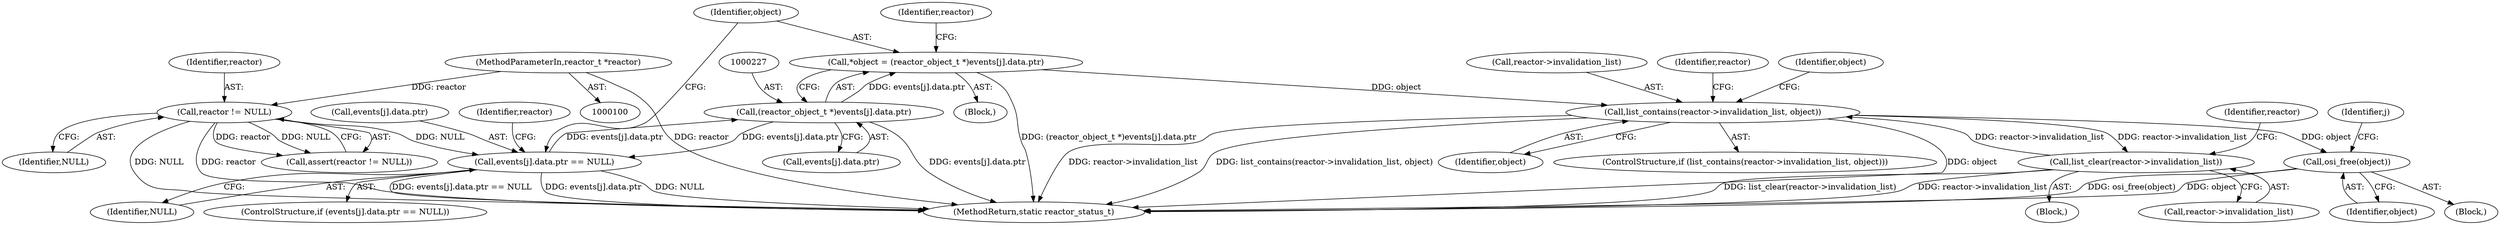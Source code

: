 digraph "0_Android_472271b153c5dc53c28beac55480a8d8434b2d5c_59@API" {
"1000326" [label="(Call,osi_free(object))"];
"1000241" [label="(Call,list_contains(reactor->invalidation_list, object))"];
"1000139" [label="(Call,list_clear(reactor->invalidation_list))"];
"1000224" [label="(Call,*object = (reactor_object_t *)events[j].data.ptr)"];
"1000226" [label="(Call,(reactor_object_t *)events[j].data.ptr)"];
"1000199" [label="(Call,events[j].data.ptr == NULL)"];
"1000105" [label="(Call,reactor != NULL)"];
"1000101" [label="(MethodParameterIn,reactor_t *reactor)"];
"1000327" [label="(Identifier,object)"];
"1000139" [label="(Call,list_clear(reactor->invalidation_list))"];
"1000197" [label="(Block,)"];
"1000242" [label="(Call,reactor->invalidation_list)"];
"1000326" [label="(Call,osi_free(object))"];
"1000250" [label="(Identifier,reactor)"];
"1000198" [label="(ControlStructure,if (events[j].data.ptr == NULL))"];
"1000196" [label="(Identifier,j)"];
"1000224" [label="(Call,*object = (reactor_object_t *)events[j].data.ptr)"];
"1000335" [label="(MethodReturn,static reactor_status_t)"];
"1000212" [label="(Identifier,reactor)"];
"1000256" [label="(Identifier,object)"];
"1000225" [label="(Identifier,object)"];
"1000104" [label="(Call,assert(reactor != NULL))"];
"1000140" [label="(Call,reactor->invalidation_list)"];
"1000101" [label="(MethodParameterIn,reactor_t *reactor)"];
"1000200" [label="(Call,events[j].data.ptr)"];
"1000320" [label="(Block,)"];
"1000146" [label="(Identifier,reactor)"];
"1000245" [label="(Identifier,object)"];
"1000133" [label="(Block,)"];
"1000240" [label="(ControlStructure,if (list_contains(reactor->invalidation_list, object)))"];
"1000207" [label="(Identifier,NULL)"];
"1000107" [label="(Identifier,NULL)"];
"1000106" [label="(Identifier,reactor)"];
"1000228" [label="(Call,events[j].data.ptr)"];
"1000241" [label="(Call,list_contains(reactor->invalidation_list, object))"];
"1000238" [label="(Identifier,reactor)"];
"1000226" [label="(Call,(reactor_object_t *)events[j].data.ptr)"];
"1000105" [label="(Call,reactor != NULL)"];
"1000199" [label="(Call,events[j].data.ptr == NULL)"];
"1000326" -> "1000320"  [label="AST: "];
"1000326" -> "1000327"  [label="CFG: "];
"1000327" -> "1000326"  [label="AST: "];
"1000196" -> "1000326"  [label="CFG: "];
"1000326" -> "1000335"  [label="DDG: osi_free(object)"];
"1000326" -> "1000335"  [label="DDG: object"];
"1000241" -> "1000326"  [label="DDG: object"];
"1000241" -> "1000240"  [label="AST: "];
"1000241" -> "1000245"  [label="CFG: "];
"1000242" -> "1000241"  [label="AST: "];
"1000245" -> "1000241"  [label="AST: "];
"1000250" -> "1000241"  [label="CFG: "];
"1000256" -> "1000241"  [label="CFG: "];
"1000241" -> "1000335"  [label="DDG: object"];
"1000241" -> "1000335"  [label="DDG: reactor->invalidation_list"];
"1000241" -> "1000335"  [label="DDG: list_contains(reactor->invalidation_list, object)"];
"1000241" -> "1000139"  [label="DDG: reactor->invalidation_list"];
"1000139" -> "1000241"  [label="DDG: reactor->invalidation_list"];
"1000224" -> "1000241"  [label="DDG: object"];
"1000139" -> "1000133"  [label="AST: "];
"1000139" -> "1000140"  [label="CFG: "];
"1000140" -> "1000139"  [label="AST: "];
"1000146" -> "1000139"  [label="CFG: "];
"1000139" -> "1000335"  [label="DDG: list_clear(reactor->invalidation_list)"];
"1000139" -> "1000335"  [label="DDG: reactor->invalidation_list"];
"1000224" -> "1000197"  [label="AST: "];
"1000224" -> "1000226"  [label="CFG: "];
"1000225" -> "1000224"  [label="AST: "];
"1000226" -> "1000224"  [label="AST: "];
"1000238" -> "1000224"  [label="CFG: "];
"1000224" -> "1000335"  [label="DDG: (reactor_object_t *)events[j].data.ptr"];
"1000226" -> "1000224"  [label="DDG: events[j].data.ptr"];
"1000226" -> "1000228"  [label="CFG: "];
"1000227" -> "1000226"  [label="AST: "];
"1000228" -> "1000226"  [label="AST: "];
"1000226" -> "1000335"  [label="DDG: events[j].data.ptr"];
"1000226" -> "1000199"  [label="DDG: events[j].data.ptr"];
"1000199" -> "1000226"  [label="DDG: events[j].data.ptr"];
"1000199" -> "1000198"  [label="AST: "];
"1000199" -> "1000207"  [label="CFG: "];
"1000200" -> "1000199"  [label="AST: "];
"1000207" -> "1000199"  [label="AST: "];
"1000212" -> "1000199"  [label="CFG: "];
"1000225" -> "1000199"  [label="CFG: "];
"1000199" -> "1000335"  [label="DDG: events[j].data.ptr == NULL"];
"1000199" -> "1000335"  [label="DDG: events[j].data.ptr"];
"1000199" -> "1000335"  [label="DDG: NULL"];
"1000105" -> "1000199"  [label="DDG: NULL"];
"1000105" -> "1000104"  [label="AST: "];
"1000105" -> "1000107"  [label="CFG: "];
"1000106" -> "1000105"  [label="AST: "];
"1000107" -> "1000105"  [label="AST: "];
"1000104" -> "1000105"  [label="CFG: "];
"1000105" -> "1000335"  [label="DDG: NULL"];
"1000105" -> "1000335"  [label="DDG: reactor"];
"1000105" -> "1000104"  [label="DDG: reactor"];
"1000105" -> "1000104"  [label="DDG: NULL"];
"1000101" -> "1000105"  [label="DDG: reactor"];
"1000101" -> "1000100"  [label="AST: "];
"1000101" -> "1000335"  [label="DDG: reactor"];
}

